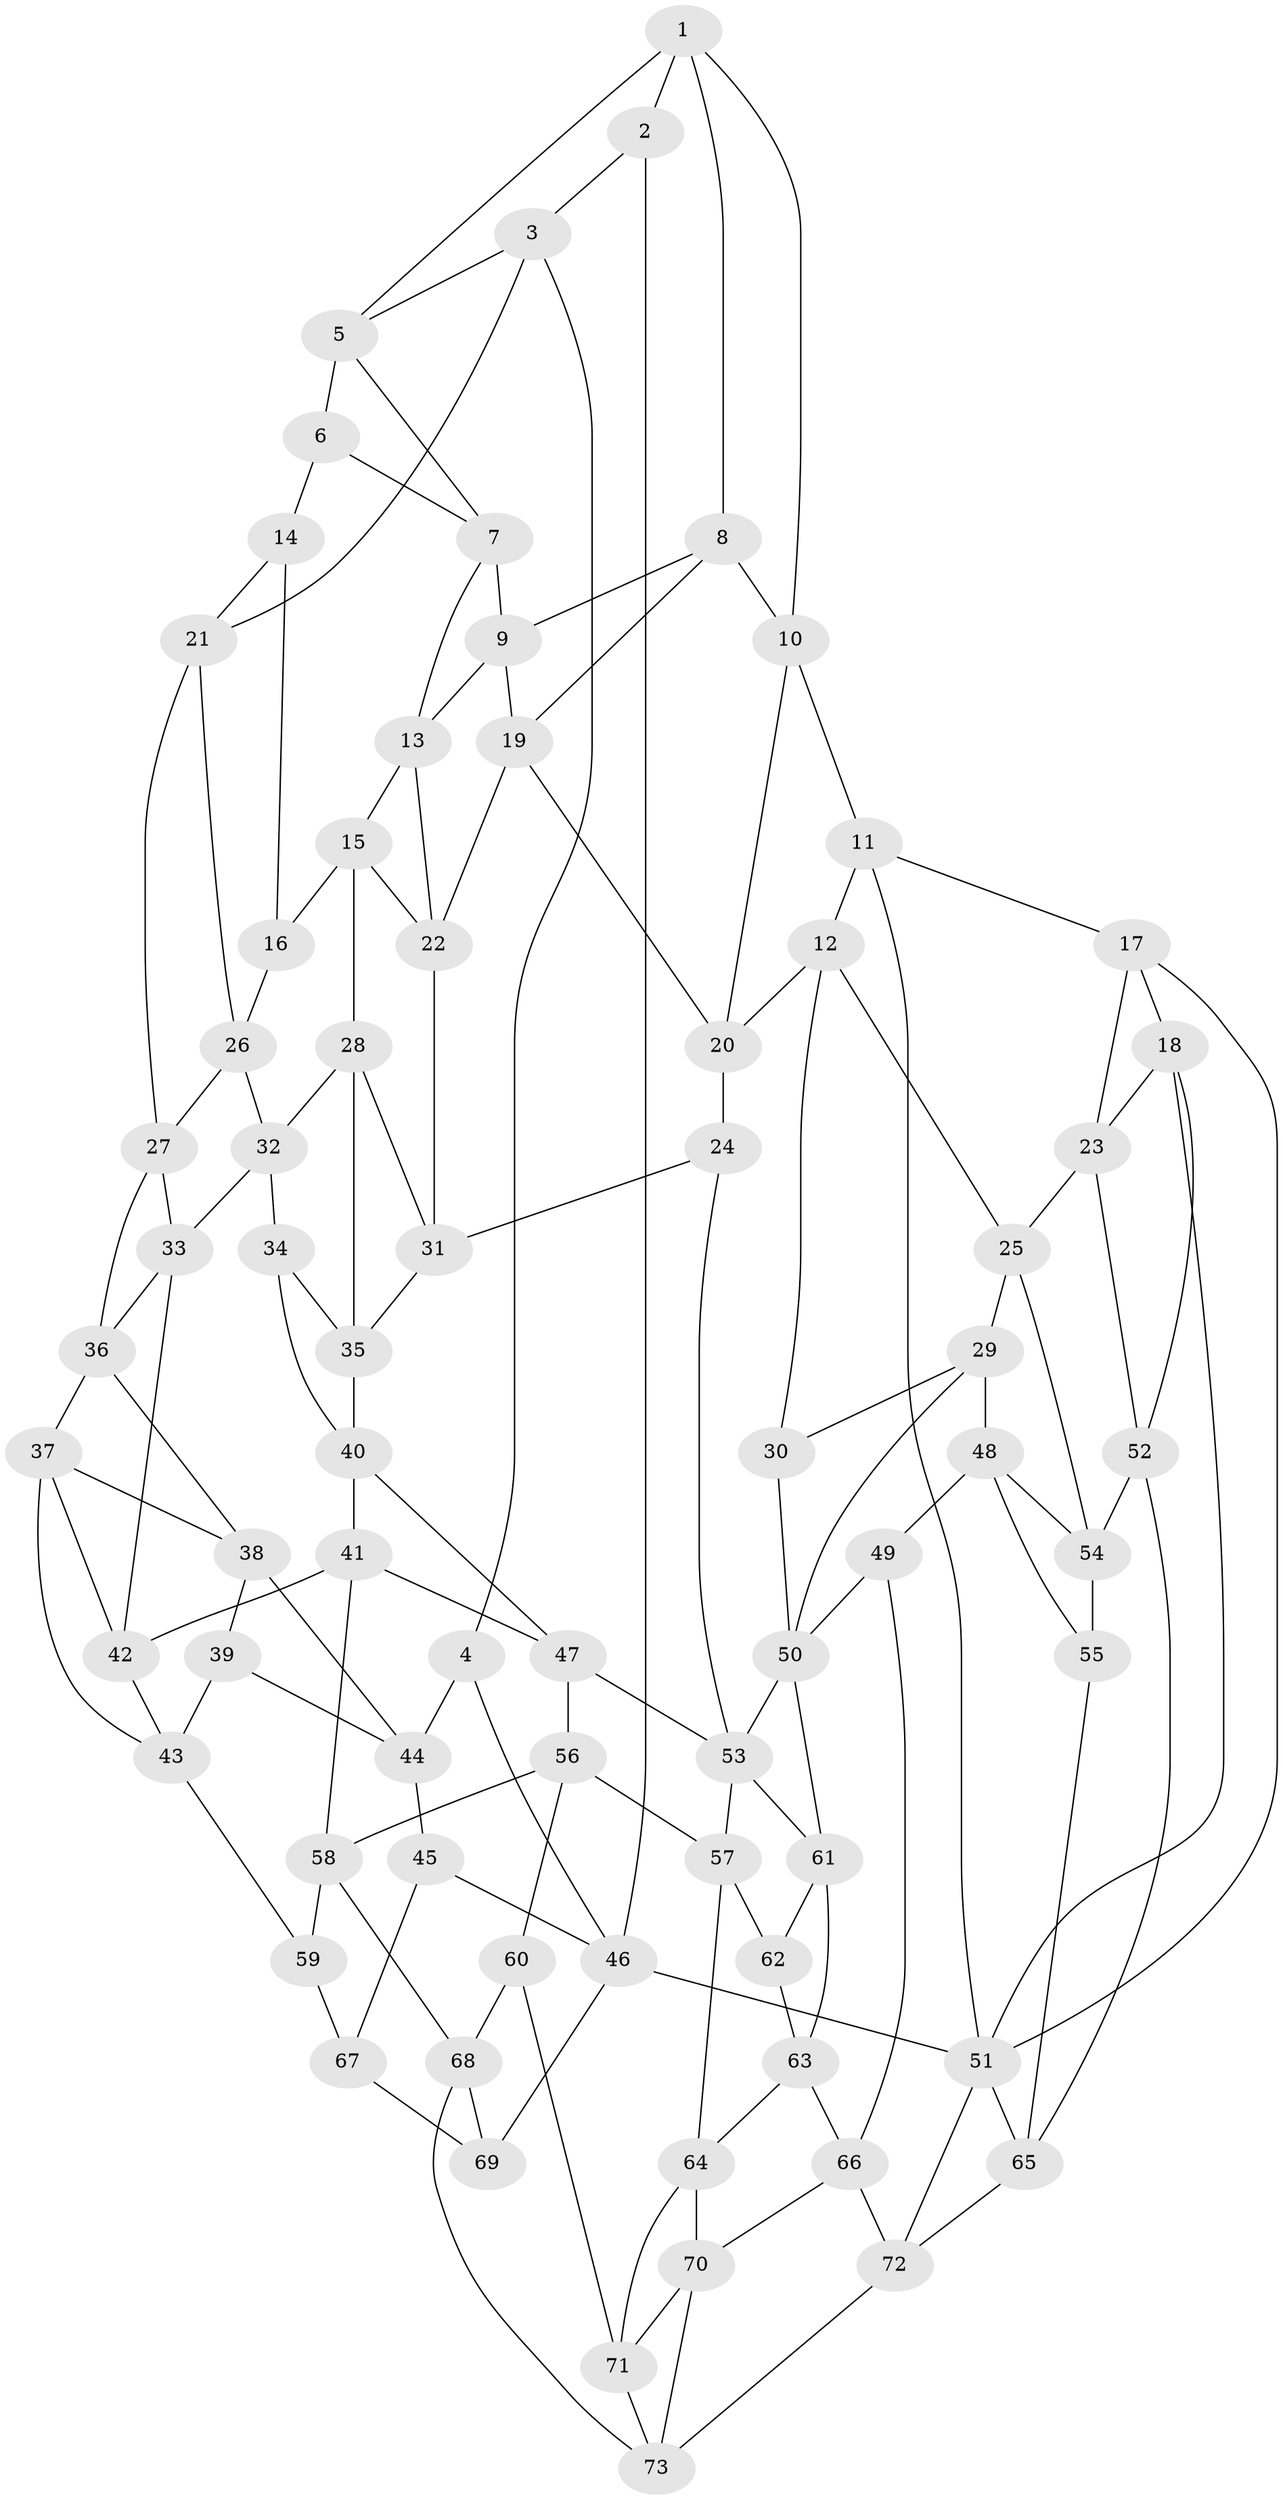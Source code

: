 // original degree distribution, {3: 0.0136986301369863, 6: 0.2054794520547945, 5: 0.5616438356164384, 4: 0.2191780821917808}
// Generated by graph-tools (version 1.1) at 2025/27/03/09/25 03:27:09]
// undirected, 73 vertices, 140 edges
graph export_dot {
graph [start="1"]
  node [color=gray90,style=filled];
  1;
  2;
  3;
  4;
  5;
  6;
  7;
  8;
  9;
  10;
  11;
  12;
  13;
  14;
  15;
  16;
  17;
  18;
  19;
  20;
  21;
  22;
  23;
  24;
  25;
  26;
  27;
  28;
  29;
  30;
  31;
  32;
  33;
  34;
  35;
  36;
  37;
  38;
  39;
  40;
  41;
  42;
  43;
  44;
  45;
  46;
  47;
  48;
  49;
  50;
  51;
  52;
  53;
  54;
  55;
  56;
  57;
  58;
  59;
  60;
  61;
  62;
  63;
  64;
  65;
  66;
  67;
  68;
  69;
  70;
  71;
  72;
  73;
  1 -- 2 [weight=1.0];
  1 -- 5 [weight=1.0];
  1 -- 8 [weight=1.0];
  1 -- 10 [weight=1.0];
  2 -- 3 [weight=1.0];
  2 -- 46 [weight=1.0];
  3 -- 4 [weight=1.0];
  3 -- 5 [weight=1.0];
  3 -- 21 [weight=1.0];
  4 -- 44 [weight=1.0];
  4 -- 46 [weight=1.0];
  5 -- 6 [weight=1.0];
  5 -- 7 [weight=1.0];
  6 -- 7 [weight=1.0];
  6 -- 14 [weight=2.0];
  7 -- 9 [weight=1.0];
  7 -- 13 [weight=1.0];
  8 -- 9 [weight=1.0];
  8 -- 10 [weight=1.0];
  8 -- 19 [weight=1.0];
  9 -- 13 [weight=1.0];
  9 -- 19 [weight=1.0];
  10 -- 11 [weight=1.0];
  10 -- 20 [weight=1.0];
  11 -- 12 [weight=1.0];
  11 -- 17 [weight=1.0];
  11 -- 51 [weight=1.0];
  12 -- 20 [weight=1.0];
  12 -- 25 [weight=1.0];
  12 -- 30 [weight=1.0];
  13 -- 15 [weight=1.0];
  13 -- 22 [weight=1.0];
  14 -- 16 [weight=1.0];
  14 -- 21 [weight=1.0];
  15 -- 16 [weight=1.0];
  15 -- 22 [weight=1.0];
  15 -- 28 [weight=1.0];
  16 -- 26 [weight=1.0];
  17 -- 18 [weight=1.0];
  17 -- 23 [weight=1.0];
  17 -- 51 [weight=1.0];
  18 -- 23 [weight=1.0];
  18 -- 51 [weight=1.0];
  18 -- 52 [weight=1.0];
  19 -- 20 [weight=1.0];
  19 -- 22 [weight=1.0];
  20 -- 24 [weight=1.0];
  21 -- 26 [weight=1.0];
  21 -- 27 [weight=1.0];
  22 -- 31 [weight=1.0];
  23 -- 25 [weight=1.0];
  23 -- 52 [weight=1.0];
  24 -- 31 [weight=1.0];
  24 -- 53 [weight=1.0];
  25 -- 29 [weight=1.0];
  25 -- 54 [weight=1.0];
  26 -- 27 [weight=1.0];
  26 -- 32 [weight=1.0];
  27 -- 33 [weight=1.0];
  27 -- 36 [weight=1.0];
  28 -- 31 [weight=1.0];
  28 -- 32 [weight=1.0];
  28 -- 35 [weight=1.0];
  29 -- 30 [weight=1.0];
  29 -- 48 [weight=1.0];
  29 -- 50 [weight=1.0];
  30 -- 50 [weight=1.0];
  31 -- 35 [weight=1.0];
  32 -- 33 [weight=1.0];
  32 -- 34 [weight=1.0];
  33 -- 36 [weight=1.0];
  33 -- 42 [weight=1.0];
  34 -- 35 [weight=1.0];
  34 -- 40 [weight=1.0];
  35 -- 40 [weight=1.0];
  36 -- 37 [weight=1.0];
  36 -- 38 [weight=1.0];
  37 -- 38 [weight=1.0];
  37 -- 42 [weight=1.0];
  37 -- 43 [weight=1.0];
  38 -- 39 [weight=1.0];
  38 -- 44 [weight=1.0];
  39 -- 43 [weight=1.0];
  39 -- 44 [weight=1.0];
  40 -- 41 [weight=1.0];
  40 -- 47 [weight=1.0];
  41 -- 42 [weight=1.0];
  41 -- 47 [weight=1.0];
  41 -- 58 [weight=1.0];
  42 -- 43 [weight=1.0];
  43 -- 59 [weight=1.0];
  44 -- 45 [weight=1.0];
  45 -- 46 [weight=1.0];
  45 -- 67 [weight=1.0];
  46 -- 51 [weight=2.0];
  46 -- 69 [weight=1.0];
  47 -- 53 [weight=1.0];
  47 -- 56 [weight=1.0];
  48 -- 49 [weight=1.0];
  48 -- 54 [weight=1.0];
  48 -- 55 [weight=1.0];
  49 -- 50 [weight=1.0];
  49 -- 66 [weight=1.0];
  50 -- 53 [weight=2.0];
  50 -- 61 [weight=1.0];
  51 -- 65 [weight=1.0];
  51 -- 72 [weight=1.0];
  52 -- 54 [weight=3.0];
  52 -- 65 [weight=1.0];
  53 -- 57 [weight=1.0];
  53 -- 61 [weight=1.0];
  54 -- 55 [weight=1.0];
  55 -- 65 [weight=1.0];
  56 -- 57 [weight=1.0];
  56 -- 58 [weight=1.0];
  56 -- 60 [weight=1.0];
  57 -- 62 [weight=1.0];
  57 -- 64 [weight=1.0];
  58 -- 59 [weight=1.0];
  58 -- 68 [weight=1.0];
  59 -- 67 [weight=2.0];
  60 -- 68 [weight=1.0];
  60 -- 71 [weight=1.0];
  61 -- 62 [weight=1.0];
  61 -- 63 [weight=1.0];
  62 -- 63 [weight=1.0];
  63 -- 64 [weight=1.0];
  63 -- 66 [weight=1.0];
  64 -- 70 [weight=1.0];
  64 -- 71 [weight=1.0];
  65 -- 72 [weight=1.0];
  66 -- 70 [weight=1.0];
  66 -- 72 [weight=1.0];
  67 -- 69 [weight=1.0];
  68 -- 69 [weight=1.0];
  68 -- 73 [weight=1.0];
  70 -- 71 [weight=1.0];
  70 -- 73 [weight=1.0];
  71 -- 73 [weight=1.0];
  72 -- 73 [weight=1.0];
}
